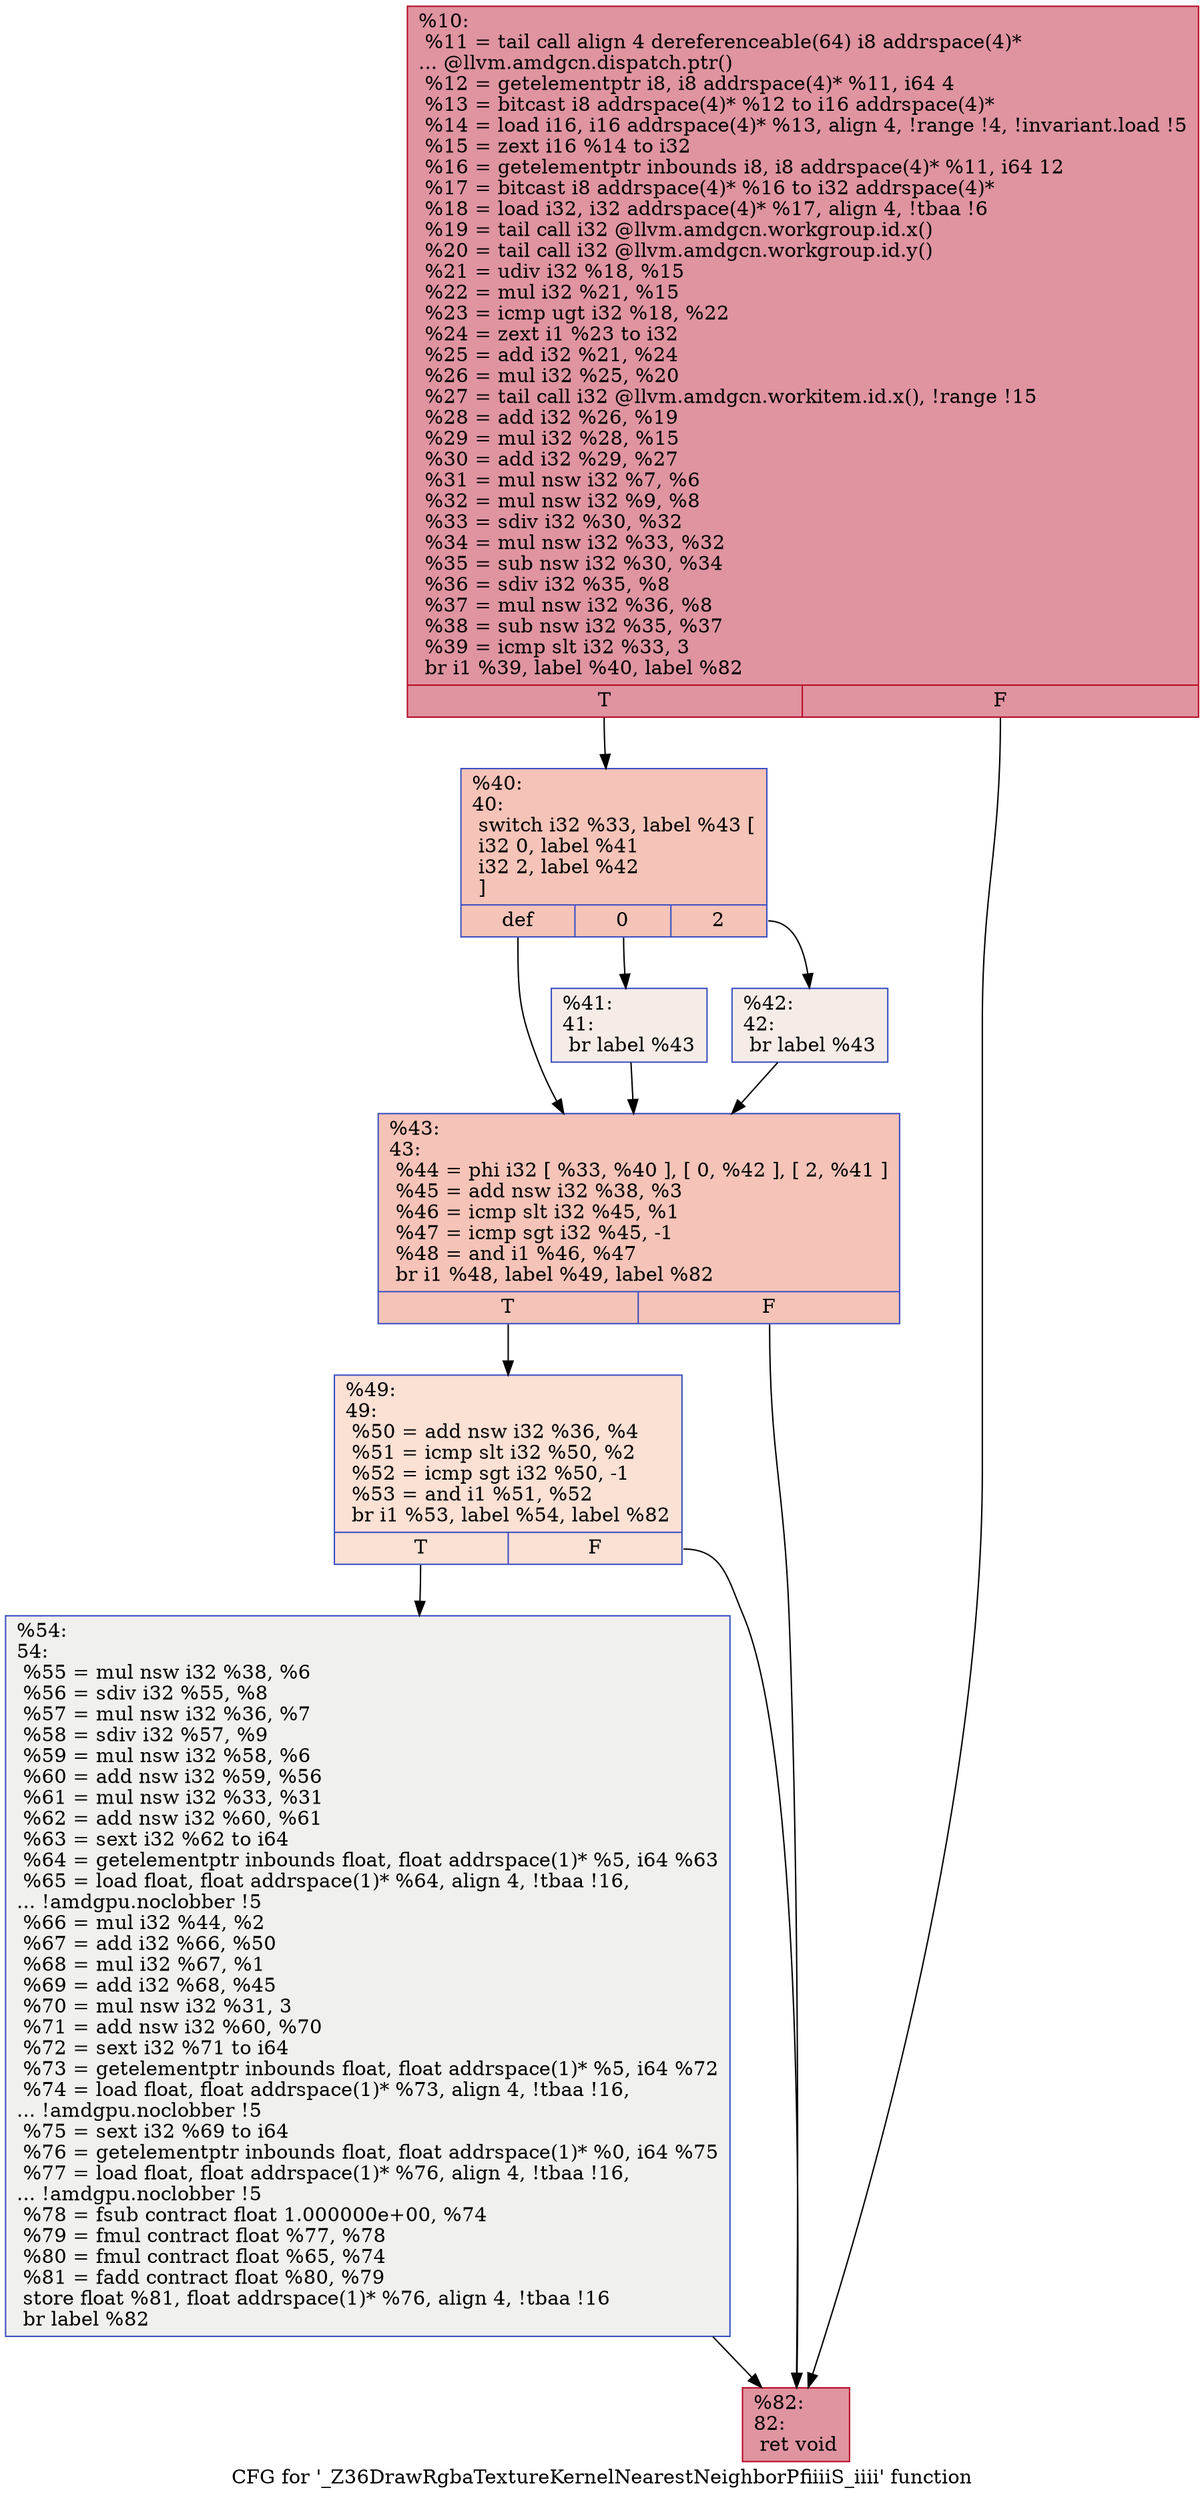 digraph "CFG for '_Z36DrawRgbaTextureKernelNearestNeighborPfiiiiS_iiii' function" {
	label="CFG for '_Z36DrawRgbaTextureKernelNearestNeighborPfiiiiS_iiii' function";

	Node0x5a43f30 [shape=record,color="#b70d28ff", style=filled, fillcolor="#b70d2870",label="{%10:\l  %11 = tail call align 4 dereferenceable(64) i8 addrspace(4)*\l... @llvm.amdgcn.dispatch.ptr()\l  %12 = getelementptr i8, i8 addrspace(4)* %11, i64 4\l  %13 = bitcast i8 addrspace(4)* %12 to i16 addrspace(4)*\l  %14 = load i16, i16 addrspace(4)* %13, align 4, !range !4, !invariant.load !5\l  %15 = zext i16 %14 to i32\l  %16 = getelementptr inbounds i8, i8 addrspace(4)* %11, i64 12\l  %17 = bitcast i8 addrspace(4)* %16 to i32 addrspace(4)*\l  %18 = load i32, i32 addrspace(4)* %17, align 4, !tbaa !6\l  %19 = tail call i32 @llvm.amdgcn.workgroup.id.x()\l  %20 = tail call i32 @llvm.amdgcn.workgroup.id.y()\l  %21 = udiv i32 %18, %15\l  %22 = mul i32 %21, %15\l  %23 = icmp ugt i32 %18, %22\l  %24 = zext i1 %23 to i32\l  %25 = add i32 %21, %24\l  %26 = mul i32 %25, %20\l  %27 = tail call i32 @llvm.amdgcn.workitem.id.x(), !range !15\l  %28 = add i32 %26, %19\l  %29 = mul i32 %28, %15\l  %30 = add i32 %29, %27\l  %31 = mul nsw i32 %7, %6\l  %32 = mul nsw i32 %9, %8\l  %33 = sdiv i32 %30, %32\l  %34 = mul nsw i32 %33, %32\l  %35 = sub nsw i32 %30, %34\l  %36 = sdiv i32 %35, %8\l  %37 = mul nsw i32 %36, %8\l  %38 = sub nsw i32 %35, %37\l  %39 = icmp slt i32 %33, 3\l  br i1 %39, label %40, label %82\l|{<s0>T|<s1>F}}"];
	Node0x5a43f30:s0 -> Node0x5a46620;
	Node0x5a43f30:s1 -> Node0x5a47bb0;
	Node0x5a46620 [shape=record,color="#3d50c3ff", style=filled, fillcolor="#e8765c70",label="{%40:\l40:                                               \l  switch i32 %33, label %43 [\l    i32 0, label %41\l    i32 2, label %42\l  ]\l|{<s0>def|<s1>0|<s2>2}}"];
	Node0x5a46620:s0 -> Node0x5a47cf0;
	Node0x5a46620:s1 -> Node0x5a47d40;
	Node0x5a46620:s2 -> Node0x5a47e00;
	Node0x5a47d40 [shape=record,color="#3d50c3ff", style=filled, fillcolor="#ead5c970",label="{%41:\l41:                                               \l  br label %43\l}"];
	Node0x5a47d40 -> Node0x5a47cf0;
	Node0x5a47e00 [shape=record,color="#3d50c3ff", style=filled, fillcolor="#ead5c970",label="{%42:\l42:                                               \l  br label %43\l}"];
	Node0x5a47e00 -> Node0x5a47cf0;
	Node0x5a47cf0 [shape=record,color="#3d50c3ff", style=filled, fillcolor="#e8765c70",label="{%43:\l43:                                               \l  %44 = phi i32 [ %33, %40 ], [ 0, %42 ], [ 2, %41 ]\l  %45 = add nsw i32 %38, %3\l  %46 = icmp slt i32 %45, %1\l  %47 = icmp sgt i32 %45, -1\l  %48 = and i1 %46, %47\l  br i1 %48, label %49, label %82\l|{<s0>T|<s1>F}}"];
	Node0x5a47cf0:s0 -> Node0x5a483d0;
	Node0x5a47cf0:s1 -> Node0x5a47bb0;
	Node0x5a483d0 [shape=record,color="#3d50c3ff", style=filled, fillcolor="#f7b99e70",label="{%49:\l49:                                               \l  %50 = add nsw i32 %36, %4\l  %51 = icmp slt i32 %50, %2\l  %52 = icmp sgt i32 %50, -1\l  %53 = and i1 %51, %52\l  br i1 %53, label %54, label %82\l|{<s0>T|<s1>F}}"];
	Node0x5a483d0:s0 -> Node0x5a48710;
	Node0x5a483d0:s1 -> Node0x5a47bb0;
	Node0x5a48710 [shape=record,color="#3d50c3ff", style=filled, fillcolor="#dedcdb70",label="{%54:\l54:                                               \l  %55 = mul nsw i32 %38, %6\l  %56 = sdiv i32 %55, %8\l  %57 = mul nsw i32 %36, %7\l  %58 = sdiv i32 %57, %9\l  %59 = mul nsw i32 %58, %6\l  %60 = add nsw i32 %59, %56\l  %61 = mul nsw i32 %33, %31\l  %62 = add nsw i32 %60, %61\l  %63 = sext i32 %62 to i64\l  %64 = getelementptr inbounds float, float addrspace(1)* %5, i64 %63\l  %65 = load float, float addrspace(1)* %64, align 4, !tbaa !16,\l... !amdgpu.noclobber !5\l  %66 = mul i32 %44, %2\l  %67 = add i32 %66, %50\l  %68 = mul i32 %67, %1\l  %69 = add i32 %68, %45\l  %70 = mul nsw i32 %31, 3\l  %71 = add nsw i32 %60, %70\l  %72 = sext i32 %71 to i64\l  %73 = getelementptr inbounds float, float addrspace(1)* %5, i64 %72\l  %74 = load float, float addrspace(1)* %73, align 4, !tbaa !16,\l... !amdgpu.noclobber !5\l  %75 = sext i32 %69 to i64\l  %76 = getelementptr inbounds float, float addrspace(1)* %0, i64 %75\l  %77 = load float, float addrspace(1)* %76, align 4, !tbaa !16,\l... !amdgpu.noclobber !5\l  %78 = fsub contract float 1.000000e+00, %74\l  %79 = fmul contract float %77, %78\l  %80 = fmul contract float %65, %74\l  %81 = fadd contract float %80, %79\l  store float %81, float addrspace(1)* %76, align 4, !tbaa !16\l  br label %82\l}"];
	Node0x5a48710 -> Node0x5a47bb0;
	Node0x5a47bb0 [shape=record,color="#b70d28ff", style=filled, fillcolor="#b70d2870",label="{%82:\l82:                                               \l  ret void\l}"];
}

